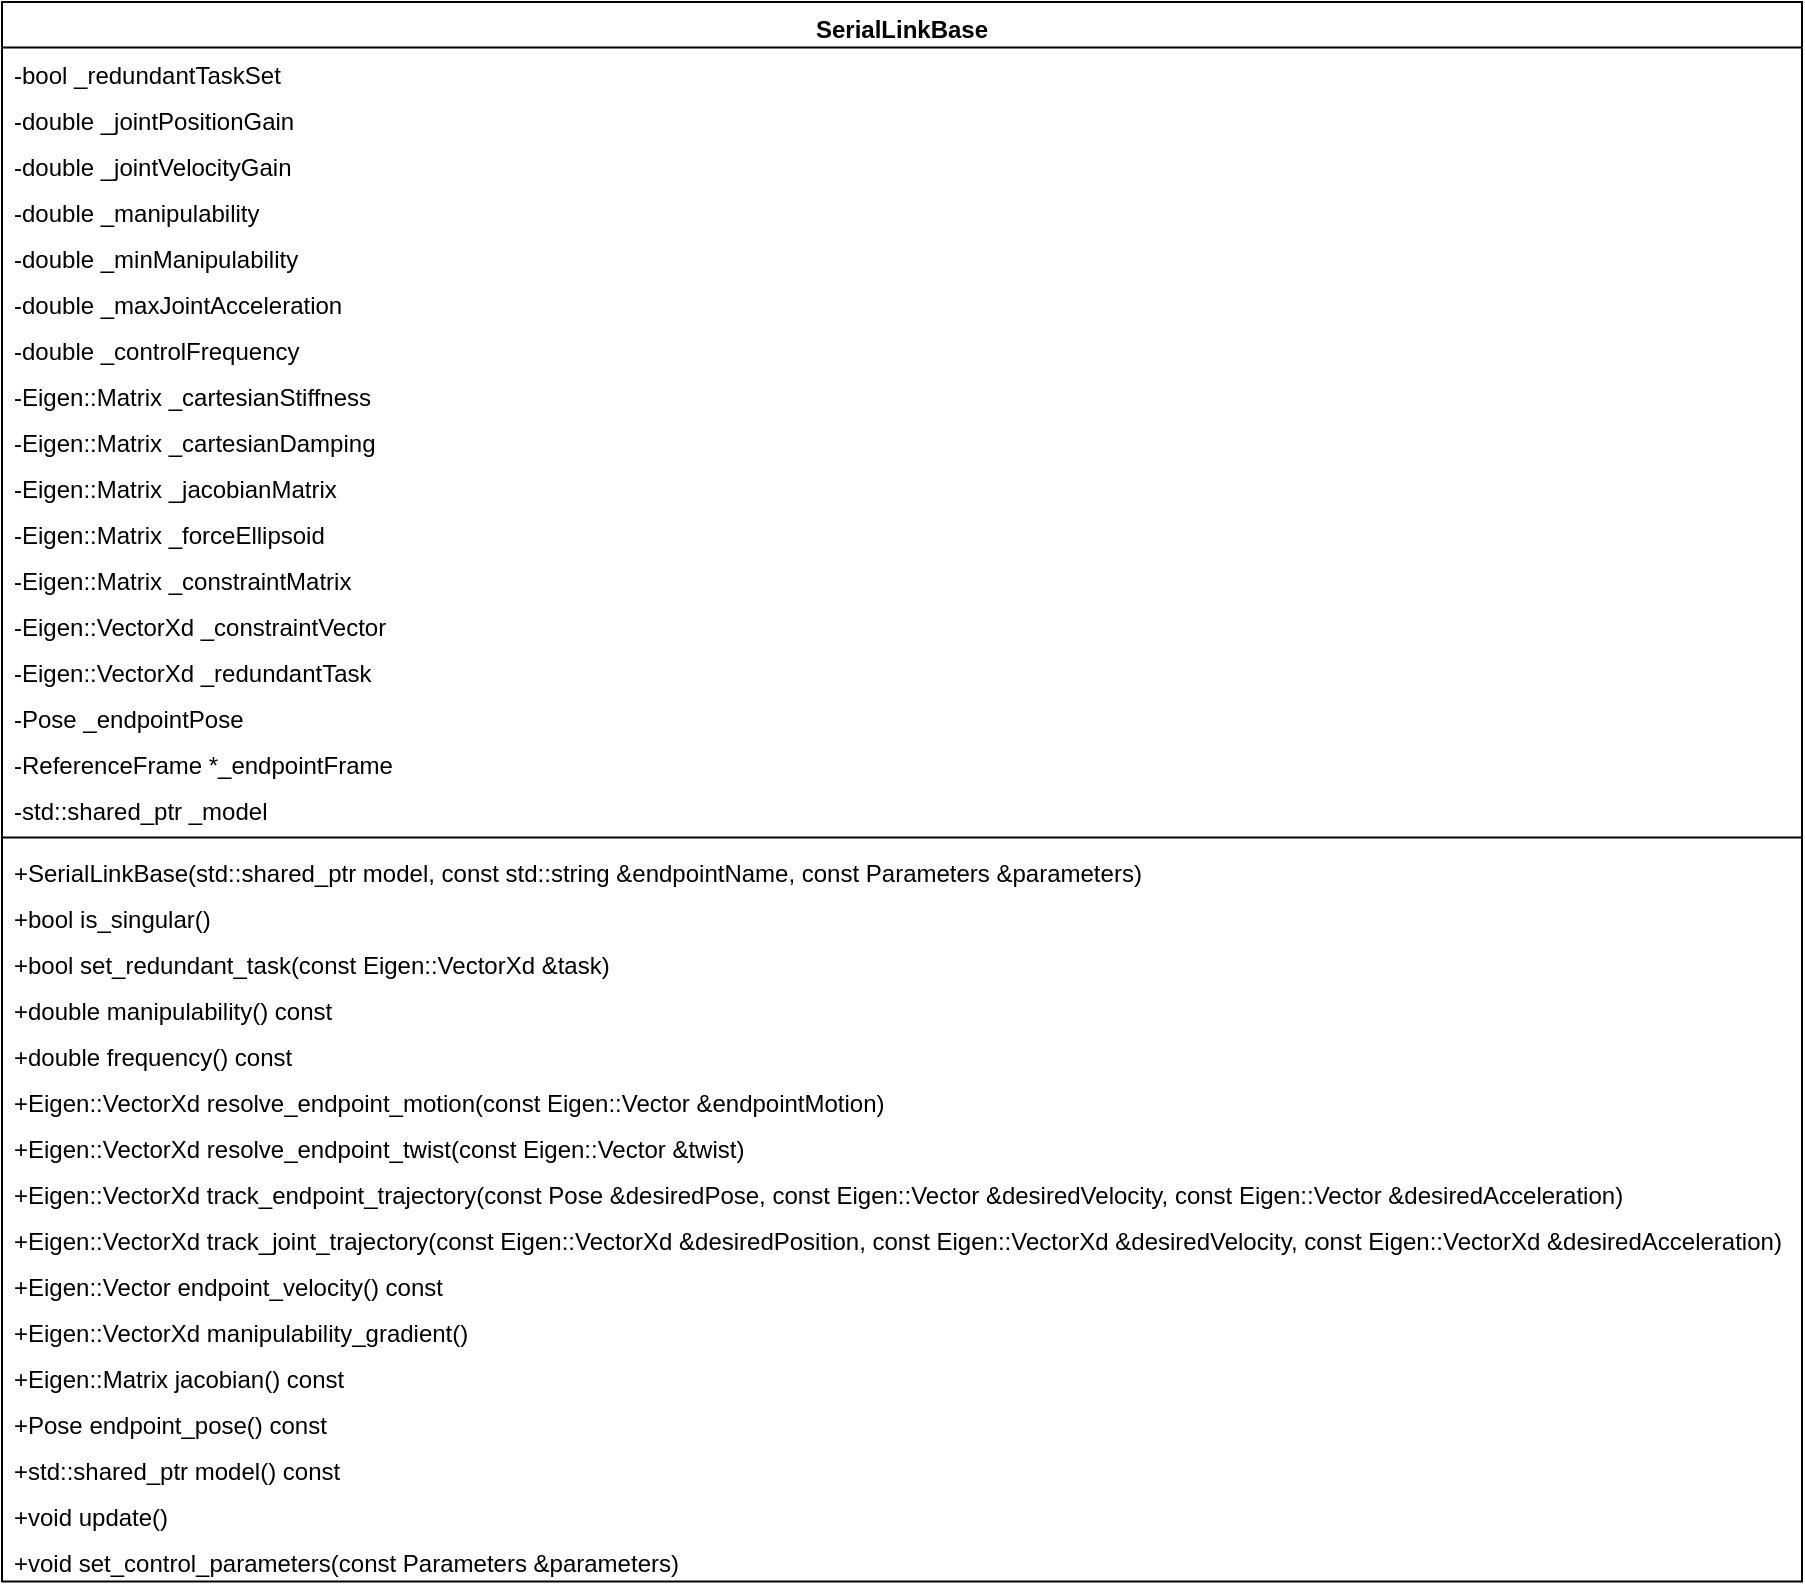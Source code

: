 <mxfile version="22.1.2" type="device">
  <diagram name="Page-1" id="S2h_ZQmrx3T9z0P8xpj5">
    <mxGraphModel dx="1768" dy="1126" grid="1" gridSize="10" guides="1" tooltips="1" connect="1" arrows="1" fold="1" page="1" pageScale="1" pageWidth="827" pageHeight="1169" math="0" shadow="0">
      <root>
        <mxCell id="0" />
        <mxCell id="1" parent="0" />
        <mxCell id="cwrhPxI-1V7dXrqJGJlZ-1" value="SerialLinkBase" style="swimlane;fontStyle=1;align=center;verticalAlign=top;childLayout=stackLayout;horizontal=1;startSize=22.794;horizontalStack=0;resizeParent=1;resizeParentMax=0;resizeLast=0;collapsible=0;marginBottom=0;" vertex="1" parent="1">
          <mxGeometry x="10" y="10" width="900" height="789.794" as="geometry" />
        </mxCell>
        <mxCell id="cwrhPxI-1V7dXrqJGJlZ-2" value="-bool _redundantTaskSet" style="text;strokeColor=none;fillColor=none;align=left;verticalAlign=top;spacingLeft=4;spacingRight=4;overflow=hidden;rotatable=0;points=[[0,0.5],[1,0.5]];portConstraint=eastwest;" vertex="1" parent="cwrhPxI-1V7dXrqJGJlZ-1">
          <mxGeometry y="22.794" width="900" height="23" as="geometry" />
        </mxCell>
        <mxCell id="cwrhPxI-1V7dXrqJGJlZ-3" value="-double _jointPositionGain" style="text;strokeColor=none;fillColor=none;align=left;verticalAlign=top;spacingLeft=4;spacingRight=4;overflow=hidden;rotatable=0;points=[[0,0.5],[1,0.5]];portConstraint=eastwest;" vertex="1" parent="cwrhPxI-1V7dXrqJGJlZ-1">
          <mxGeometry y="45.794" width="900" height="23" as="geometry" />
        </mxCell>
        <mxCell id="cwrhPxI-1V7dXrqJGJlZ-4" value="-double _jointVelocityGain" style="text;strokeColor=none;fillColor=none;align=left;verticalAlign=top;spacingLeft=4;spacingRight=4;overflow=hidden;rotatable=0;points=[[0,0.5],[1,0.5]];portConstraint=eastwest;" vertex="1" parent="cwrhPxI-1V7dXrqJGJlZ-1">
          <mxGeometry y="68.794" width="900" height="23" as="geometry" />
        </mxCell>
        <mxCell id="cwrhPxI-1V7dXrqJGJlZ-5" value="-double _manipulability" style="text;strokeColor=none;fillColor=none;align=left;verticalAlign=top;spacingLeft=4;spacingRight=4;overflow=hidden;rotatable=0;points=[[0,0.5],[1,0.5]];portConstraint=eastwest;" vertex="1" parent="cwrhPxI-1V7dXrqJGJlZ-1">
          <mxGeometry y="91.794" width="900" height="23" as="geometry" />
        </mxCell>
        <mxCell id="cwrhPxI-1V7dXrqJGJlZ-6" value="-double _minManipulability" style="text;strokeColor=none;fillColor=none;align=left;verticalAlign=top;spacingLeft=4;spacingRight=4;overflow=hidden;rotatable=0;points=[[0,0.5],[1,0.5]];portConstraint=eastwest;" vertex="1" parent="cwrhPxI-1V7dXrqJGJlZ-1">
          <mxGeometry y="114.794" width="900" height="23" as="geometry" />
        </mxCell>
        <mxCell id="cwrhPxI-1V7dXrqJGJlZ-7" value="-double _maxJointAcceleration" style="text;strokeColor=none;fillColor=none;align=left;verticalAlign=top;spacingLeft=4;spacingRight=4;overflow=hidden;rotatable=0;points=[[0,0.5],[1,0.5]];portConstraint=eastwest;" vertex="1" parent="cwrhPxI-1V7dXrqJGJlZ-1">
          <mxGeometry y="137.794" width="900" height="23" as="geometry" />
        </mxCell>
        <mxCell id="cwrhPxI-1V7dXrqJGJlZ-8" value="-double _controlFrequency" style="text;strokeColor=none;fillColor=none;align=left;verticalAlign=top;spacingLeft=4;spacingRight=4;overflow=hidden;rotatable=0;points=[[0,0.5],[1,0.5]];portConstraint=eastwest;" vertex="1" parent="cwrhPxI-1V7dXrqJGJlZ-1">
          <mxGeometry y="160.794" width="900" height="23" as="geometry" />
        </mxCell>
        <mxCell id="cwrhPxI-1V7dXrqJGJlZ-9" value="-Eigen::Matrix _cartesianStiffness" style="text;strokeColor=none;fillColor=none;align=left;verticalAlign=top;spacingLeft=4;spacingRight=4;overflow=hidden;rotatable=0;points=[[0,0.5],[1,0.5]];portConstraint=eastwest;" vertex="1" parent="cwrhPxI-1V7dXrqJGJlZ-1">
          <mxGeometry y="183.794" width="900" height="23" as="geometry" />
        </mxCell>
        <mxCell id="cwrhPxI-1V7dXrqJGJlZ-10" value="-Eigen::Matrix _cartesianDamping" style="text;strokeColor=none;fillColor=none;align=left;verticalAlign=top;spacingLeft=4;spacingRight=4;overflow=hidden;rotatable=0;points=[[0,0.5],[1,0.5]];portConstraint=eastwest;" vertex="1" parent="cwrhPxI-1V7dXrqJGJlZ-1">
          <mxGeometry y="206.794" width="900" height="23" as="geometry" />
        </mxCell>
        <mxCell id="cwrhPxI-1V7dXrqJGJlZ-11" value="-Eigen::Matrix _jacobianMatrix" style="text;strokeColor=none;fillColor=none;align=left;verticalAlign=top;spacingLeft=4;spacingRight=4;overflow=hidden;rotatable=0;points=[[0,0.5],[1,0.5]];portConstraint=eastwest;" vertex="1" parent="cwrhPxI-1V7dXrqJGJlZ-1">
          <mxGeometry y="229.794" width="900" height="23" as="geometry" />
        </mxCell>
        <mxCell id="cwrhPxI-1V7dXrqJGJlZ-12" value="-Eigen::Matrix _forceEllipsoid" style="text;strokeColor=none;fillColor=none;align=left;verticalAlign=top;spacingLeft=4;spacingRight=4;overflow=hidden;rotatable=0;points=[[0,0.5],[1,0.5]];portConstraint=eastwest;" vertex="1" parent="cwrhPxI-1V7dXrqJGJlZ-1">
          <mxGeometry y="252.794" width="900" height="23" as="geometry" />
        </mxCell>
        <mxCell id="cwrhPxI-1V7dXrqJGJlZ-13" value="-Eigen::Matrix _constraintMatrix" style="text;strokeColor=none;fillColor=none;align=left;verticalAlign=top;spacingLeft=4;spacingRight=4;overflow=hidden;rotatable=0;points=[[0,0.5],[1,0.5]];portConstraint=eastwest;" vertex="1" parent="cwrhPxI-1V7dXrqJGJlZ-1">
          <mxGeometry y="275.794" width="900" height="23" as="geometry" />
        </mxCell>
        <mxCell id="cwrhPxI-1V7dXrqJGJlZ-14" value="-Eigen::VectorXd _constraintVector" style="text;strokeColor=none;fillColor=none;align=left;verticalAlign=top;spacingLeft=4;spacingRight=4;overflow=hidden;rotatable=0;points=[[0,0.5],[1,0.5]];portConstraint=eastwest;" vertex="1" parent="cwrhPxI-1V7dXrqJGJlZ-1">
          <mxGeometry y="298.794" width="900" height="23" as="geometry" />
        </mxCell>
        <mxCell id="cwrhPxI-1V7dXrqJGJlZ-15" value="-Eigen::VectorXd _redundantTask" style="text;strokeColor=none;fillColor=none;align=left;verticalAlign=top;spacingLeft=4;spacingRight=4;overflow=hidden;rotatable=0;points=[[0,0.5],[1,0.5]];portConstraint=eastwest;" vertex="1" parent="cwrhPxI-1V7dXrqJGJlZ-1">
          <mxGeometry y="321.794" width="900" height="23" as="geometry" />
        </mxCell>
        <mxCell id="cwrhPxI-1V7dXrqJGJlZ-17" value="-Pose _endpointPose" style="text;strokeColor=none;fillColor=none;align=left;verticalAlign=top;spacingLeft=4;spacingRight=4;overflow=hidden;rotatable=0;points=[[0,0.5],[1,0.5]];portConstraint=eastwest;" vertex="1" parent="cwrhPxI-1V7dXrqJGJlZ-1">
          <mxGeometry y="344.794" width="900" height="23" as="geometry" />
        </mxCell>
        <mxCell id="cwrhPxI-1V7dXrqJGJlZ-18" value="-ReferenceFrame *_endpointFrame" style="text;strokeColor=none;fillColor=none;align=left;verticalAlign=top;spacingLeft=4;spacingRight=4;overflow=hidden;rotatable=0;points=[[0,0.5],[1,0.5]];portConstraint=eastwest;" vertex="1" parent="cwrhPxI-1V7dXrqJGJlZ-1">
          <mxGeometry y="367.794" width="900" height="23" as="geometry" />
        </mxCell>
        <mxCell id="cwrhPxI-1V7dXrqJGJlZ-16" value="-std::shared_ptr _model" style="text;strokeColor=none;fillColor=none;align=left;verticalAlign=top;spacingLeft=4;spacingRight=4;overflow=hidden;rotatable=0;points=[[0,0.5],[1,0.5]];portConstraint=eastwest;" vertex="1" parent="cwrhPxI-1V7dXrqJGJlZ-1">
          <mxGeometry y="390.794" width="900" height="23" as="geometry" />
        </mxCell>
        <mxCell id="cwrhPxI-1V7dXrqJGJlZ-19" style="line;strokeWidth=1;fillColor=none;align=left;verticalAlign=middle;spacingTop=-1;spacingLeft=3;spacingRight=3;rotatable=0;labelPosition=right;points=[];portConstraint=eastwest;strokeColor=inherit;" vertex="1" parent="cwrhPxI-1V7dXrqJGJlZ-1">
          <mxGeometry y="413.794" width="900" height="8" as="geometry" />
        </mxCell>
        <mxCell id="cwrhPxI-1V7dXrqJGJlZ-20" value="+SerialLinkBase(std::shared_ptr model, const std::string &amp;endpointName, const Parameters &amp;parameters)" style="text;strokeColor=none;fillColor=none;align=left;verticalAlign=top;spacingLeft=4;spacingRight=4;overflow=hidden;rotatable=0;points=[[0,0.5],[1,0.5]];portConstraint=eastwest;" vertex="1" parent="cwrhPxI-1V7dXrqJGJlZ-1">
          <mxGeometry y="421.794" width="900" height="23" as="geometry" />
        </mxCell>
        <mxCell id="cwrhPxI-1V7dXrqJGJlZ-33" value="+bool is_singular()" style="text;strokeColor=none;fillColor=none;align=left;verticalAlign=top;spacingLeft=4;spacingRight=4;overflow=hidden;rotatable=0;points=[[0,0.5],[1,0.5]];portConstraint=eastwest;" vertex="1" parent="cwrhPxI-1V7dXrqJGJlZ-1">
          <mxGeometry y="444.794" width="900" height="23" as="geometry" />
        </mxCell>
        <mxCell id="cwrhPxI-1V7dXrqJGJlZ-32" value="+bool set_redundant_task(const Eigen::VectorXd &amp;task)" style="text;strokeColor=none;fillColor=none;align=left;verticalAlign=top;spacingLeft=4;spacingRight=4;overflow=hidden;rotatable=0;points=[[0,0.5],[1,0.5]];portConstraint=eastwest;" vertex="1" parent="cwrhPxI-1V7dXrqJGJlZ-1">
          <mxGeometry y="467.794" width="900" height="23" as="geometry" />
        </mxCell>
        <mxCell id="cwrhPxI-1V7dXrqJGJlZ-25" value="+double manipulability() const" style="text;strokeColor=none;fillColor=none;align=left;verticalAlign=top;spacingLeft=4;spacingRight=4;overflow=hidden;rotatable=0;points=[[0,0.5],[1,0.5]];portConstraint=eastwest;" vertex="1" parent="cwrhPxI-1V7dXrqJGJlZ-1">
          <mxGeometry y="490.794" width="900" height="23" as="geometry" />
        </mxCell>
        <mxCell id="cwrhPxI-1V7dXrqJGJlZ-35" value="+double frequency() const" style="text;strokeColor=none;fillColor=none;align=left;verticalAlign=top;spacingLeft=4;spacingRight=4;overflow=hidden;rotatable=0;points=[[0,0.5],[1,0.5]];portConstraint=eastwest;" vertex="1" parent="cwrhPxI-1V7dXrqJGJlZ-1">
          <mxGeometry y="513.794" width="900" height="23" as="geometry" />
        </mxCell>
        <mxCell id="cwrhPxI-1V7dXrqJGJlZ-21" value="+Eigen::VectorXd resolve_endpoint_motion(const Eigen::Vector &amp;endpointMotion)" style="text;strokeColor=none;fillColor=none;align=left;verticalAlign=top;spacingLeft=4;spacingRight=4;overflow=hidden;rotatable=0;points=[[0,0.5],[1,0.5]];portConstraint=eastwest;" vertex="1" parent="cwrhPxI-1V7dXrqJGJlZ-1">
          <mxGeometry y="536.794" width="900" height="23" as="geometry" />
        </mxCell>
        <mxCell id="cwrhPxI-1V7dXrqJGJlZ-22" value="+Eigen::VectorXd resolve_endpoint_twist(const Eigen::Vector &amp;twist)" style="text;strokeColor=none;fillColor=none;align=left;verticalAlign=top;spacingLeft=4;spacingRight=4;overflow=hidden;rotatable=0;points=[[0,0.5],[1,0.5]];portConstraint=eastwest;" vertex="1" parent="cwrhPxI-1V7dXrqJGJlZ-1">
          <mxGeometry y="559.794" width="900" height="23" as="geometry" />
        </mxCell>
        <mxCell id="cwrhPxI-1V7dXrqJGJlZ-23" value="+Eigen::VectorXd track_endpoint_trajectory(const Pose &amp;desiredPose, const Eigen::Vector &amp;desiredVelocity, const Eigen::Vector &amp;desiredAcceleration)" style="text;strokeColor=none;fillColor=none;align=left;verticalAlign=top;spacingLeft=4;spacingRight=4;overflow=hidden;rotatable=0;points=[[0,0.5],[1,0.5]];portConstraint=eastwest;" vertex="1" parent="cwrhPxI-1V7dXrqJGJlZ-1">
          <mxGeometry y="582.794" width="900" height="23" as="geometry" />
        </mxCell>
        <mxCell id="cwrhPxI-1V7dXrqJGJlZ-24" value="+Eigen::VectorXd track_joint_trajectory(const Eigen::VectorXd &amp;desiredPosition, const Eigen::VectorXd &amp;desiredVelocity, const Eigen::VectorXd &amp;desiredAcceleration)" style="text;strokeColor=none;fillColor=none;align=left;verticalAlign=top;spacingLeft=4;spacingRight=4;overflow=hidden;rotatable=0;points=[[0,0.5],[1,0.5]];portConstraint=eastwest;" vertex="1" parent="cwrhPxI-1V7dXrqJGJlZ-1">
          <mxGeometry y="605.794" width="900" height="23" as="geometry" />
        </mxCell>
        <mxCell id="cwrhPxI-1V7dXrqJGJlZ-28" value="+Eigen::Vector endpoint_velocity() const" style="text;strokeColor=none;fillColor=none;align=left;verticalAlign=top;spacingLeft=4;spacingRight=4;overflow=hidden;rotatable=0;points=[[0,0.5],[1,0.5]];portConstraint=eastwest;" vertex="1" parent="cwrhPxI-1V7dXrqJGJlZ-1">
          <mxGeometry y="628.794" width="900" height="23" as="geometry" />
        </mxCell>
        <mxCell id="cwrhPxI-1V7dXrqJGJlZ-26" value="+Eigen::VectorXd manipulability_gradient()" style="text;strokeColor=none;fillColor=none;align=left;verticalAlign=top;spacingLeft=4;spacingRight=4;overflow=hidden;rotatable=0;points=[[0,0.5],[1,0.5]];portConstraint=eastwest;" vertex="1" parent="cwrhPxI-1V7dXrqJGJlZ-1">
          <mxGeometry y="651.794" width="900" height="23" as="geometry" />
        </mxCell>
        <mxCell id="cwrhPxI-1V7dXrqJGJlZ-29" value="+Eigen::Matrix jacobian() const" style="text;strokeColor=none;fillColor=none;align=left;verticalAlign=top;spacingLeft=4;spacingRight=4;overflow=hidden;rotatable=0;points=[[0,0.5],[1,0.5]];portConstraint=eastwest;" vertex="1" parent="cwrhPxI-1V7dXrqJGJlZ-1">
          <mxGeometry y="674.794" width="900" height="23" as="geometry" />
        </mxCell>
        <mxCell id="cwrhPxI-1V7dXrqJGJlZ-27" value="+Pose endpoint_pose() const" style="text;strokeColor=none;fillColor=none;align=left;verticalAlign=top;spacingLeft=4;spacingRight=4;overflow=hidden;rotatable=0;points=[[0,0.5],[1,0.5]];portConstraint=eastwest;" vertex="1" parent="cwrhPxI-1V7dXrqJGJlZ-1">
          <mxGeometry y="697.794" width="900" height="23" as="geometry" />
        </mxCell>
        <mxCell id="cwrhPxI-1V7dXrqJGJlZ-34" value="+std::shared_ptr model() const" style="text;strokeColor=none;fillColor=none;align=left;verticalAlign=top;spacingLeft=4;spacingRight=4;overflow=hidden;rotatable=0;points=[[0,0.5],[1,0.5]];portConstraint=eastwest;" vertex="1" parent="cwrhPxI-1V7dXrqJGJlZ-1">
          <mxGeometry y="720.794" width="900" height="23" as="geometry" />
        </mxCell>
        <mxCell id="cwrhPxI-1V7dXrqJGJlZ-30" value="+void update()" style="text;strokeColor=none;fillColor=none;align=left;verticalAlign=top;spacingLeft=4;spacingRight=4;overflow=hidden;rotatable=0;points=[[0,0.5],[1,0.5]];portConstraint=eastwest;" vertex="1" parent="cwrhPxI-1V7dXrqJGJlZ-1">
          <mxGeometry y="743.794" width="900" height="23" as="geometry" />
        </mxCell>
        <mxCell id="cwrhPxI-1V7dXrqJGJlZ-31" value="+void set_control_parameters(const Parameters &amp;parameters)" style="text;strokeColor=none;fillColor=none;align=left;verticalAlign=top;spacingLeft=4;spacingRight=4;overflow=hidden;rotatable=0;points=[[0,0.5],[1,0.5]];portConstraint=eastwest;" vertex="1" parent="cwrhPxI-1V7dXrqJGJlZ-1">
          <mxGeometry y="766.794" width="900" height="23" as="geometry" />
        </mxCell>
      </root>
    </mxGraphModel>
  </diagram>
</mxfile>
